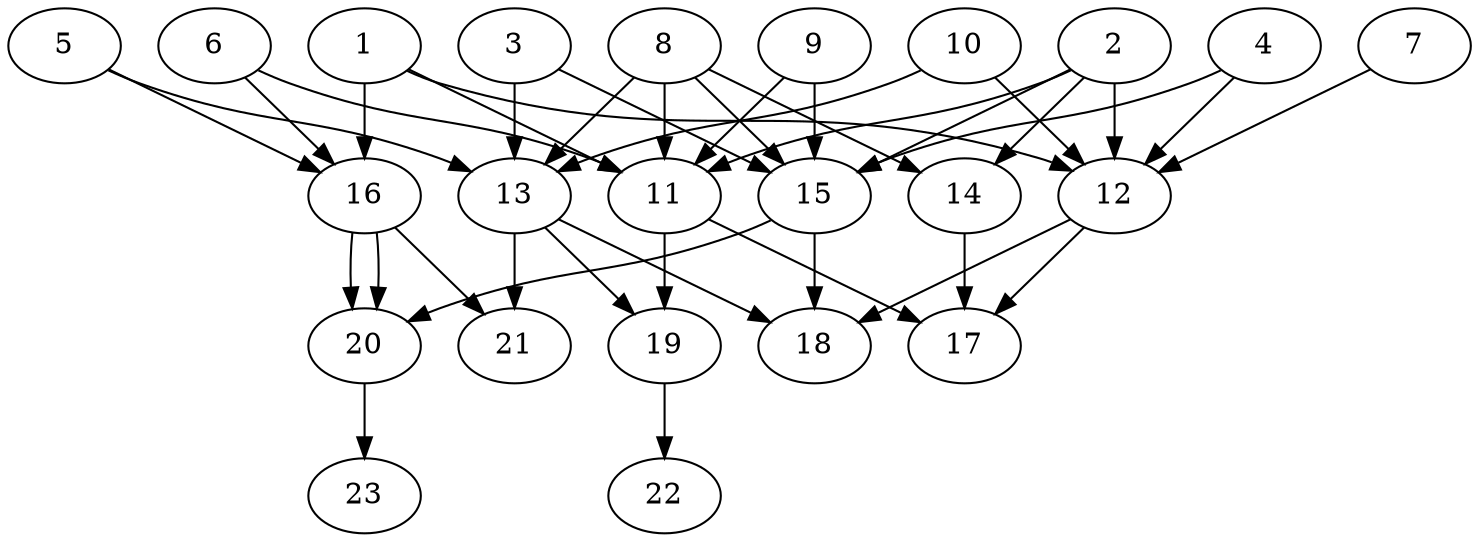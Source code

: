 // DAG (tier=2-normal, mode=compute, n=23, ccr=0.384, fat=0.627, density=0.536, regular=0.424, jump=0.113, mindata=524288, maxdata=8388608)
// DAG automatically generated by daggen at Sun Aug 24 16:33:33 2025
// /home/ermia/Project/Environments/daggen/bin/daggen --dot --ccr 0.384 --fat 0.627 --regular 0.424 --density 0.536 --jump 0.113 --mindata 524288 --maxdata 8388608 -n 23 
digraph G {
  1 [size="6571393667796385", alpha="0.15", expect_size="3285696833898192"]
  1 -> 11 [size ="545901156237312"]
  1 -> 12 [size ="545901156237312"]
  1 -> 16 [size ="545901156237312"]
  2 [size="10115090752185160", alpha="0.15", expect_size="5057545376092580"]
  2 -> 11 [size ="430768073474048"]
  2 -> 12 [size ="430768073474048"]
  2 -> 14 [size ="430768073474048"]
  2 -> 15 [size ="430768073474048"]
  3 [size="466760690149794560", alpha="0.06", expect_size="233380345074897280"]
  3 -> 13 [size ="548475678752768"]
  3 -> 15 [size ="548475678752768"]
  4 [size="17199330562753760", alpha="0.07", expect_size="8599665281376880"]
  4 -> 12 [size ="349203523960832"]
  4 -> 15 [size ="349203523960832"]
  5 [size="2542786710321153", alpha="0.08", expect_size="1271393355160576"]
  5 -> 13 [size ="82866436308992"]
  5 -> 16 [size ="82866436308992"]
  6 [size="100307989594971376", alpha="0.19", expect_size="50153994797485688"]
  6 -> 11 [size ="56750619230208"]
  6 -> 16 [size ="56750619230208"]
  7 [size="5247414812228452352", alpha="0.01", expect_size="2623707406114226176"]
  7 -> 12 [size ="24157588815872"]
  8 [size="18236827259581892", alpha="0.19", expect_size="9118413629790946"]
  8 -> 11 [size ="525523012812800"]
  8 -> 13 [size ="525523012812800"]
  8 -> 14 [size ="525523012812800"]
  8 -> 15 [size ="525523012812800"]
  9 [size="113411390920711995392", alpha="0.08", expect_size="56705695460355997696"]
  9 -> 11 [size ="187439494725632"]
  9 -> 15 [size ="187439494725632"]
  10 [size="3238427526714727", alpha="0.05", expect_size="1619213763357363"]
  10 -> 12 [size ="53567377375232"]
  10 -> 13 [size ="53567377375232"]
  11 [size="33079713253775052", alpha="0.18", expect_size="16539856626887526"]
  11 -> 17 [size ="18053031002112"]
  11 -> 19 [size ="18053031002112"]
  12 [size="46670931512581423104", alpha="0.15", expect_size="23335465756290711552"]
  12 -> 17 [size ="103702119579648"]
  12 -> 18 [size ="103702119579648"]
  13 [size="567466126699659264000", alpha="0.05", expect_size="283733063349829632000"]
  13 -> 18 [size ="548340026572800"]
  13 -> 19 [size ="548340026572800"]
  13 -> 21 [size ="548340026572800"]
  14 [size="26788928508797204", alpha="0.02", expect_size="13394464254398602"]
  14 -> 17 [size ="489511523975168"]
  15 [size="136200602392487472", alpha="0.07", expect_size="68100301196243736"]
  15 -> 18 [size ="101006390067200"]
  15 -> 20 [size ="101006390067200"]
  16 [size="349220004663875648", alpha="0.09", expect_size="174610002331937824"]
  16 -> 20 [size ="450218906615808"]
  16 -> 20 [size ="450218906615808"]
  16 -> 21 [size ="450218906615808"]
  17 [size="4693027952001024000", alpha="0.08", expect_size="2346513976000512000"]
  18 [size="4115807267536392", alpha="0.01", expect_size="2057903633768196"]
  19 [size="240426535937421536", alpha="0.01", expect_size="120213267968710768"]
  19 -> 22 [size ="258949081202688"]
  20 [size="324970456631482515456", alpha="0.16", expect_size="162485228315741257728"]
  20 -> 23 [size ="378139960147968"]
  21 [size="12129359570208886", alpha="0.10", expect_size="6064679785104443"]
  22 [size="7826156511365628", alpha="0.03", expect_size="3913078255682814"]
  23 [size="192226307334937247744", alpha="0.11", expect_size="96113153667468623872"]
}